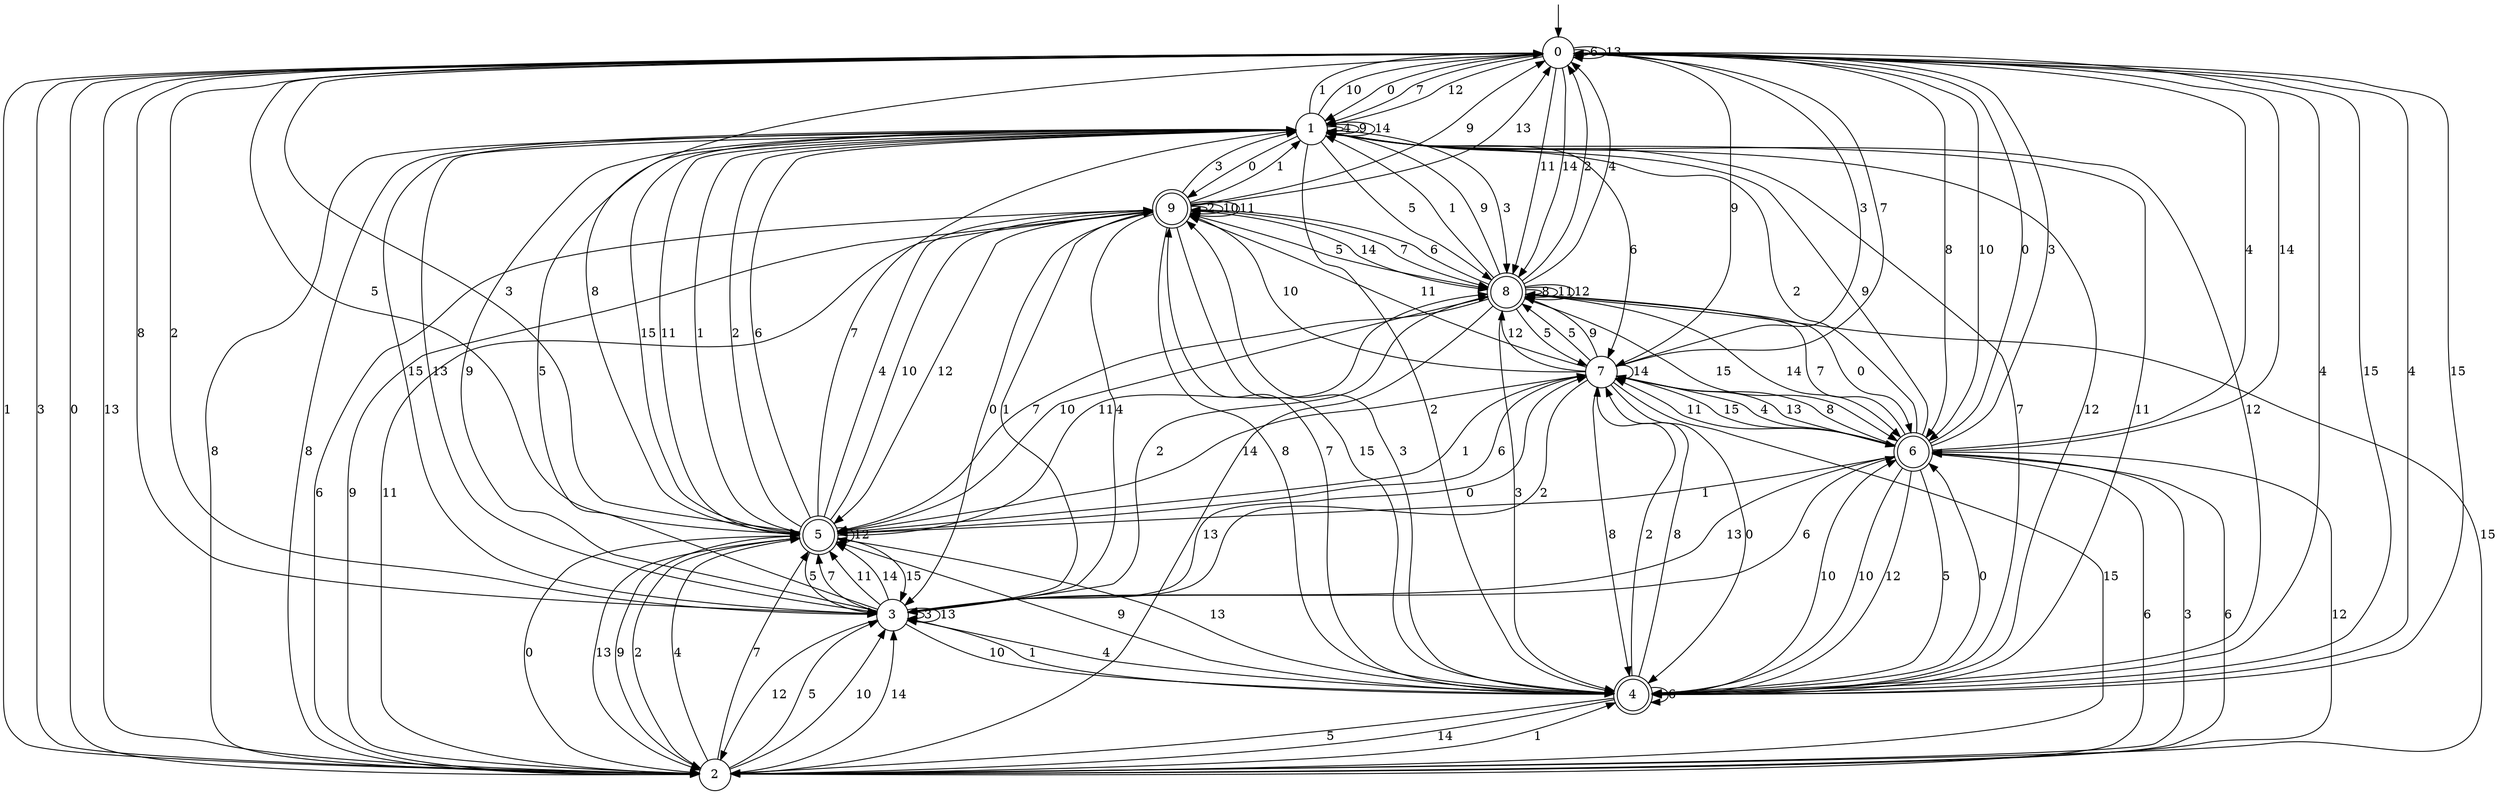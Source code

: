 digraph g {

	s0 [shape="circle" label="0"];
	s1 [shape="circle" label="1"];
	s2 [shape="circle" label="2"];
	s3 [shape="circle" label="3"];
	s4 [shape="doublecircle" label="4"];
	s5 [shape="doublecircle" label="5"];
	s6 [shape="doublecircle" label="6"];
	s7 [shape="circle" label="7"];
	s8 [shape="doublecircle" label="8"];
	s9 [shape="doublecircle" label="9"];
	s0 -> s1 [label="0"];
	s0 -> s2 [label="1"];
	s0 -> s3 [label="2"];
	s0 -> s2 [label="3"];
	s0 -> s4 [label="4"];
	s0 -> s5 [label="5"];
	s0 -> s0 [label="6"];
	s0 -> s1 [label="7"];
	s0 -> s6 [label="8"];
	s0 -> s7 [label="9"];
	s0 -> s6 [label="10"];
	s0 -> s8 [label="11"];
	s0 -> s1 [label="12"];
	s0 -> s0 [label="13"];
	s0 -> s8 [label="14"];
	s0 -> s4 [label="15"];
	s1 -> s9 [label="0"];
	s1 -> s0 [label="1"];
	s1 -> s4 [label="2"];
	s1 -> s8 [label="3"];
	s1 -> s1 [label="4"];
	s1 -> s8 [label="5"];
	s1 -> s7 [label="6"];
	s1 -> s4 [label="7"];
	s1 -> s2 [label="8"];
	s1 -> s1 [label="9"];
	s1 -> s0 [label="10"];
	s1 -> s5 [label="11"];
	s1 -> s4 [label="12"];
	s1 -> s3 [label="13"];
	s1 -> s1 [label="14"];
	s1 -> s5 [label="15"];
	s2 -> s0 [label="0"];
	s2 -> s4 [label="1"];
	s2 -> s5 [label="2"];
	s2 -> s6 [label="3"];
	s2 -> s5 [label="4"];
	s2 -> s3 [label="5"];
	s2 -> s6 [label="6"];
	s2 -> s5 [label="7"];
	s2 -> s1 [label="8"];
	s2 -> s9 [label="9"];
	s2 -> s3 [label="10"];
	s2 -> s9 [label="11"];
	s2 -> s6 [label="12"];
	s2 -> s0 [label="13"];
	s2 -> s3 [label="14"];
	s2 -> s8 [label="15"];
	s3 -> s7 [label="0"];
	s3 -> s9 [label="1"];
	s3 -> s8 [label="2"];
	s3 -> s3 [label="3"];
	s3 -> s4 [label="4"];
	s3 -> s1 [label="5"];
	s3 -> s6 [label="6"];
	s3 -> s5 [label="7"];
	s3 -> s0 [label="8"];
	s3 -> s1 [label="9"];
	s3 -> s4 [label="10"];
	s3 -> s5 [label="11"];
	s3 -> s2 [label="12"];
	s3 -> s3 [label="13"];
	s3 -> s5 [label="14"];
	s3 -> s1 [label="15"];
	s4 -> s6 [label="0"];
	s4 -> s3 [label="1"];
	s4 -> s7 [label="2"];
	s4 -> s9 [label="3"];
	s4 -> s0 [label="4"];
	s4 -> s2 [label="5"];
	s4 -> s4 [label="6"];
	s4 -> s9 [label="7"];
	s4 -> s7 [label="8"];
	s4 -> s5 [label="9"];
	s4 -> s6 [label="10"];
	s4 -> s1 [label="11"];
	s4 -> s1 [label="12"];
	s4 -> s5 [label="13"];
	s4 -> s2 [label="14"];
	s4 -> s0 [label="15"];
	s5 -> s2 [label="0"];
	s5 -> s1 [label="1"];
	s5 -> s1 [label="2"];
	s5 -> s0 [label="3"];
	s5 -> s9 [label="4"];
	s5 -> s3 [label="5"];
	s5 -> s1 [label="6"];
	s5 -> s1 [label="7"];
	s5 -> s0 [label="8"];
	s5 -> s2 [label="9"];
	s5 -> s9 [label="10"];
	s5 -> s8 [label="11"];
	s5 -> s5 [label="12"];
	s5 -> s2 [label="13"];
	s5 -> s7 [label="14"];
	s5 -> s3 [label="15"];
	s6 -> s0 [label="0"];
	s6 -> s5 [label="1"];
	s6 -> s1 [label="2"];
	s6 -> s0 [label="3"];
	s6 -> s0 [label="4"];
	s6 -> s4 [label="5"];
	s6 -> s2 [label="6"];
	s6 -> s8 [label="7"];
	s6 -> s7 [label="8"];
	s6 -> s1 [label="9"];
	s6 -> s4 [label="10"];
	s6 -> s7 [label="11"];
	s6 -> s4 [label="12"];
	s6 -> s3 [label="13"];
	s6 -> s0 [label="14"];
	s6 -> s7 [label="15"];
	s7 -> s4 [label="0"];
	s7 -> s5 [label="1"];
	s7 -> s3 [label="2"];
	s7 -> s0 [label="3"];
	s7 -> s6 [label="4"];
	s7 -> s8 [label="5"];
	s7 -> s5 [label="6"];
	s7 -> s0 [label="7"];
	s7 -> s4 [label="8"];
	s7 -> s8 [label="9"];
	s7 -> s9 [label="10"];
	s7 -> s9 [label="11"];
	s7 -> s8 [label="12"];
	s7 -> s6 [label="13"];
	s7 -> s7 [label="14"];
	s7 -> s2 [label="15"];
	s8 -> s6 [label="0"];
	s8 -> s1 [label="1"];
	s8 -> s0 [label="2"];
	s8 -> s4 [label="3"];
	s8 -> s0 [label="4"];
	s8 -> s7 [label="5"];
	s8 -> s9 [label="6"];
	s8 -> s5 [label="7"];
	s8 -> s8 [label="8"];
	s8 -> s1 [label="9"];
	s8 -> s5 [label="10"];
	s8 -> s8 [label="11"];
	s8 -> s8 [label="12"];
	s8 -> s2 [label="13"];
	s8 -> s6 [label="14"];
	s8 -> s6 [label="15"];
	s9 -> s3 [label="0"];
	s9 -> s1 [label="1"];
	s9 -> s9 [label="2"];
	s9 -> s1 [label="3"];
	s9 -> s3 [label="4"];
	s9 -> s8 [label="5"];
	s9 -> s2 [label="6"];
	s9 -> s8 [label="7"];
	s9 -> s4 [label="8"];
	s9 -> s0 [label="9"];
	s9 -> s9 [label="10"];
	s9 -> s9 [label="11"];
	s9 -> s5 [label="12"];
	s9 -> s0 [label="13"];
	s9 -> s8 [label="14"];
	s9 -> s4 [label="15"];

__start0 [label="" shape="none" width="0" height="0"];
__start0 -> s0;

}
